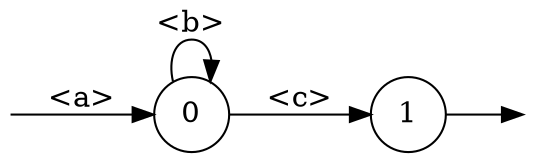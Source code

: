 digraph
{
  vcsn_context = "lao_ratexpset<lal_char(abc)_b>"
  rankdir = LR
  {
    node [style = invis, shape = none, label = "", width = 0, height = 0]
    I0
    F1
  }
  {
    node [shape = circle]
    0
    1
  }
  I0 -> 0 [label = "<a>"]
  0 -> 0 [label = "<b>"]
  0 -> 1 [label = "<c>"]
  1 -> F1
}
